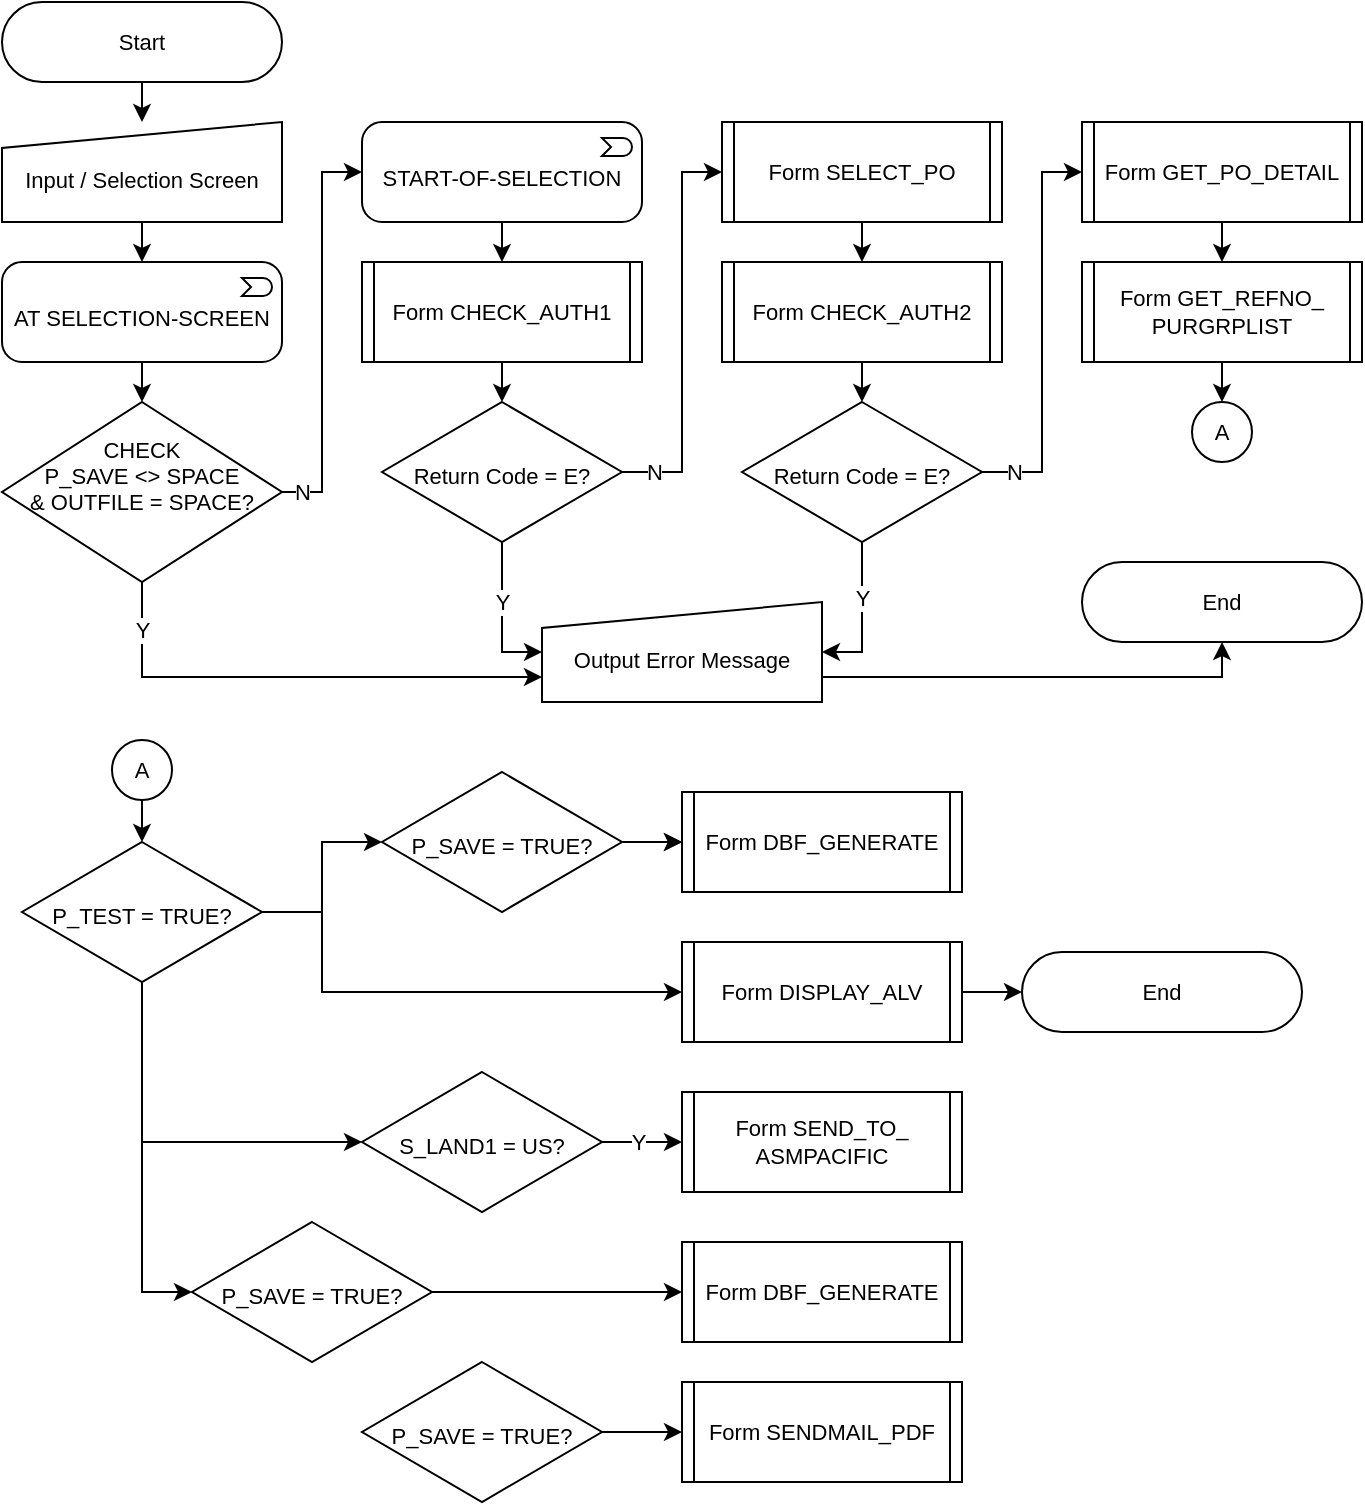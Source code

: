 <mxfile version="23.1.1" type="github">
  <diagram name="Page-1" id="eDOrAsLSd2snkXvP3JC_">
    <mxGraphModel dx="786" dy="477" grid="1" gridSize="10" guides="1" tooltips="1" connect="1" arrows="1" fold="1" page="1" pageScale="1" pageWidth="1169" pageHeight="827" math="0" shadow="0">
      <root>
        <mxCell id="0" />
        <mxCell id="1" parent="0" />
        <mxCell id="2j7GwoUURgKt9Ce0QU_s-8" style="edgeStyle=orthogonalEdgeStyle;rounded=0;orthogonalLoop=1;jettySize=auto;html=1;exitX=0.5;exitY=0.5;exitDx=0;exitDy=20;exitPerimeter=0;entryX=0.5;entryY=0;entryDx=0;entryDy=0;" edge="1" parent="1" source="2j7GwoUURgKt9Ce0QU_s-2" target="2j7GwoUURgKt9Ce0QU_s-3">
          <mxGeometry relative="1" as="geometry" />
        </mxCell>
        <mxCell id="2j7GwoUURgKt9Ce0QU_s-2" value="Start" style="html=1;dashed=0;whiteSpace=wrap;shape=mxgraph.dfd.start;fontSize=11;" vertex="1" parent="1">
          <mxGeometry x="80" y="20" width="140" height="40" as="geometry" />
        </mxCell>
        <mxCell id="2j7GwoUURgKt9Ce0QU_s-3" value="Input / Selection Screen" style="shape=manualInput;whiteSpace=wrap;html=1;fontSize=11;size=13;spacingTop=7;" vertex="1" parent="1">
          <mxGeometry x="80" y="80" width="140" height="50" as="geometry" />
        </mxCell>
        <mxCell id="2j7GwoUURgKt9Ce0QU_s-37" style="edgeStyle=orthogonalEdgeStyle;rounded=0;orthogonalLoop=1;jettySize=auto;html=1;exitX=0.5;exitY=1;exitDx=0;exitDy=0;exitPerimeter=0;entryX=0.5;entryY=0;entryDx=0;entryDy=0;" edge="1" parent="1" source="2j7GwoUURgKt9Ce0QU_s-5">
          <mxGeometry relative="1" as="geometry">
            <mxPoint x="150" y="220" as="targetPoint" />
          </mxGeometry>
        </mxCell>
        <mxCell id="2j7GwoUURgKt9Ce0QU_s-5" value="AT SELECTION-SCREEN" style="html=1;outlineConnect=0;whiteSpace=wrap;fillColor=default;shape=mxgraph.archimate3.application;appType=event;archiType=rounded;gradientColor=none;fontSize=11;spacingTop=5;" vertex="1" parent="1">
          <mxGeometry x="80" y="150" width="140" height="50" as="geometry" />
        </mxCell>
        <mxCell id="2j7GwoUURgKt9Ce0QU_s-9" style="edgeStyle=orthogonalEdgeStyle;rounded=0;orthogonalLoop=1;jettySize=auto;html=1;exitX=0.5;exitY=1;exitDx=0;exitDy=0;entryX=0.5;entryY=0;entryDx=0;entryDy=0;entryPerimeter=0;" edge="1" parent="1" source="2j7GwoUURgKt9Ce0QU_s-3" target="2j7GwoUURgKt9Ce0QU_s-5">
          <mxGeometry relative="1" as="geometry" />
        </mxCell>
        <mxCell id="2j7GwoUURgKt9Ce0QU_s-11" value="Output Error Message" style="shape=manualInput;whiteSpace=wrap;html=1;fontSize=11;size=13;spacingTop=7;" vertex="1" parent="1">
          <mxGeometry x="350" y="320" width="140" height="50" as="geometry" />
        </mxCell>
        <mxCell id="2j7GwoUURgKt9Ce0QU_s-13" value="End" style="html=1;dashed=0;whiteSpace=wrap;shape=mxgraph.dfd.start;fontSize=11;" vertex="1" parent="1">
          <mxGeometry x="620" y="300" width="140" height="40" as="geometry" />
        </mxCell>
        <mxCell id="2j7GwoUURgKt9Ce0QU_s-26" style="edgeStyle=orthogonalEdgeStyle;rounded=0;orthogonalLoop=1;jettySize=auto;html=1;exitX=0.5;exitY=1;exitDx=0;exitDy=0;exitPerimeter=0;entryX=0.5;entryY=0;entryDx=0;entryDy=0;" edge="1" parent="1" source="2j7GwoUURgKt9Ce0QU_s-18" target="2j7GwoUURgKt9Ce0QU_s-21">
          <mxGeometry relative="1" as="geometry" />
        </mxCell>
        <mxCell id="2j7GwoUURgKt9Ce0QU_s-18" value="START-OF-SELECTION" style="html=1;outlineConnect=0;whiteSpace=wrap;fillColor=default;shape=mxgraph.archimate3.application;appType=event;archiType=rounded;gradientColor=none;fontSize=11;spacingTop=5;" vertex="1" parent="1">
          <mxGeometry x="260" y="80" width="140" height="50" as="geometry" />
        </mxCell>
        <mxCell id="2j7GwoUURgKt9Ce0QU_s-27" style="edgeStyle=orthogonalEdgeStyle;rounded=0;orthogonalLoop=1;jettySize=auto;html=1;exitX=0.5;exitY=1;exitDx=0;exitDy=0;entryX=0.5;entryY=0;entryDx=0;entryDy=0;" edge="1" parent="1" source="2j7GwoUURgKt9Ce0QU_s-21" target="2j7GwoUURgKt9Ce0QU_s-25">
          <mxGeometry relative="1" as="geometry" />
        </mxCell>
        <mxCell id="2j7GwoUURgKt9Ce0QU_s-21" value="&lt;font style=&quot;font-size: 11px;&quot;&gt;Form CHECK_AUTH1&lt;br&gt;&lt;/font&gt;" style="shape=process;whiteSpace=wrap;html=1;backgroundOutline=1;fontSize=11;size=0.042;" vertex="1" parent="1">
          <mxGeometry x="260" y="150" width="140" height="50" as="geometry" />
        </mxCell>
        <mxCell id="2j7GwoUURgKt9Ce0QU_s-30" style="edgeStyle=orthogonalEdgeStyle;rounded=0;orthogonalLoop=1;jettySize=auto;html=1;exitX=0.5;exitY=1;exitDx=0;exitDy=0;entryX=0.5;entryY=0;entryDx=0;entryDy=0;" edge="1" parent="1" source="2j7GwoUURgKt9Ce0QU_s-22" target="2j7GwoUURgKt9Ce0QU_s-23">
          <mxGeometry relative="1" as="geometry" />
        </mxCell>
        <mxCell id="2j7GwoUURgKt9Ce0QU_s-22" value="&lt;font style=&quot;font-size: 11px;&quot;&gt;Form SELECT_PO&lt;br&gt;&lt;/font&gt;" style="shape=process;whiteSpace=wrap;html=1;backgroundOutline=1;fontSize=11;size=0.042;" vertex="1" parent="1">
          <mxGeometry x="440" y="80" width="140" height="50" as="geometry" />
        </mxCell>
        <mxCell id="2j7GwoUURgKt9Ce0QU_s-31" style="edgeStyle=orthogonalEdgeStyle;rounded=0;orthogonalLoop=1;jettySize=auto;html=1;exitX=0.5;exitY=1;exitDx=0;exitDy=0;entryX=0.5;entryY=0;entryDx=0;entryDy=0;" edge="1" parent="1" source="2j7GwoUURgKt9Ce0QU_s-23" target="2j7GwoUURgKt9Ce0QU_s-28">
          <mxGeometry relative="1" as="geometry" />
        </mxCell>
        <mxCell id="2j7GwoUURgKt9Ce0QU_s-23" value="&lt;font style=&quot;font-size: 11px;&quot;&gt;Form CHECK_AUTH2&lt;br&gt;&lt;/font&gt;" style="shape=process;whiteSpace=wrap;html=1;backgroundOutline=1;fontSize=11;size=0.042;" vertex="1" parent="1">
          <mxGeometry x="440" y="150" width="140" height="50" as="geometry" />
        </mxCell>
        <mxCell id="2j7GwoUURgKt9Ce0QU_s-29" style="edgeStyle=orthogonalEdgeStyle;rounded=0;orthogonalLoop=1;jettySize=auto;html=1;exitX=1;exitY=0.5;exitDx=0;exitDy=0;entryX=0;entryY=0.5;entryDx=0;entryDy=0;" edge="1" parent="1" source="2j7GwoUURgKt9Ce0QU_s-25" target="2j7GwoUURgKt9Ce0QU_s-22">
          <mxGeometry relative="1" as="geometry">
            <Array as="points">
              <mxPoint x="420" y="255" />
              <mxPoint x="420" y="105" />
            </Array>
          </mxGeometry>
        </mxCell>
        <mxCell id="2j7GwoUURgKt9Ce0QU_s-61" value="N" style="edgeLabel;html=1;align=center;verticalAlign=middle;resizable=0;points=[];" vertex="1" connectable="0" parent="2j7GwoUURgKt9Ce0QU_s-29">
          <mxGeometry x="-0.84" relative="1" as="geometry">
            <mxPoint as="offset" />
          </mxGeometry>
        </mxCell>
        <mxCell id="2j7GwoUURgKt9Ce0QU_s-46" style="edgeStyle=orthogonalEdgeStyle;rounded=0;orthogonalLoop=1;jettySize=auto;html=1;exitX=0.5;exitY=1;exitDx=0;exitDy=0;entryX=0;entryY=0.5;entryDx=0;entryDy=0;" edge="1" parent="1" source="2j7GwoUURgKt9Ce0QU_s-25" target="2j7GwoUURgKt9Ce0QU_s-11">
          <mxGeometry relative="1" as="geometry" />
        </mxCell>
        <mxCell id="2j7GwoUURgKt9Ce0QU_s-59" value="Y" style="edgeLabel;html=1;align=center;verticalAlign=middle;resizable=0;points=[];" vertex="1" connectable="0" parent="2j7GwoUURgKt9Ce0QU_s-46">
          <mxGeometry x="-0.218" relative="1" as="geometry">
            <mxPoint as="offset" />
          </mxGeometry>
        </mxCell>
        <mxCell id="2j7GwoUURgKt9Ce0QU_s-25" value="Return Code = E?" style="rhombus;whiteSpace=wrap;html=1;fontSize=11;spacingTop=3;" vertex="1" parent="1">
          <mxGeometry x="270" y="220" width="120" height="70" as="geometry" />
        </mxCell>
        <mxCell id="2j7GwoUURgKt9Ce0QU_s-50" style="edgeStyle=orthogonalEdgeStyle;rounded=0;orthogonalLoop=1;jettySize=auto;html=1;exitX=1;exitY=0.5;exitDx=0;exitDy=0;entryX=0;entryY=0.5;entryDx=0;entryDy=0;" edge="1" parent="1" source="2j7GwoUURgKt9Ce0QU_s-28" target="2j7GwoUURgKt9Ce0QU_s-40">
          <mxGeometry relative="1" as="geometry">
            <Array as="points">
              <mxPoint x="600" y="255" />
              <mxPoint x="600" y="105" />
            </Array>
          </mxGeometry>
        </mxCell>
        <mxCell id="2j7GwoUURgKt9Ce0QU_s-62" value="N" style="edgeLabel;html=1;align=center;verticalAlign=middle;resizable=0;points=[];" vertex="1" connectable="0" parent="2j7GwoUURgKt9Ce0QU_s-50">
          <mxGeometry x="-0.84" relative="1" as="geometry">
            <mxPoint as="offset" />
          </mxGeometry>
        </mxCell>
        <mxCell id="2j7GwoUURgKt9Ce0QU_s-53" style="edgeStyle=orthogonalEdgeStyle;rounded=0;orthogonalLoop=1;jettySize=auto;html=1;exitX=0.5;exitY=1;exitDx=0;exitDy=0;entryX=1;entryY=0.5;entryDx=0;entryDy=0;" edge="1" parent="1" source="2j7GwoUURgKt9Ce0QU_s-28" target="2j7GwoUURgKt9Ce0QU_s-11">
          <mxGeometry relative="1" as="geometry" />
        </mxCell>
        <mxCell id="2j7GwoUURgKt9Ce0QU_s-60" value="Y" style="edgeLabel;html=1;align=center;verticalAlign=middle;resizable=0;points=[];" vertex="1" connectable="0" parent="2j7GwoUURgKt9Ce0QU_s-53">
          <mxGeometry x="-0.271" relative="1" as="geometry">
            <mxPoint as="offset" />
          </mxGeometry>
        </mxCell>
        <mxCell id="2j7GwoUURgKt9Ce0QU_s-28" value="Return Code = E?" style="rhombus;whiteSpace=wrap;html=1;fontSize=11;spacingTop=3;" vertex="1" parent="1">
          <mxGeometry x="450" y="220" width="120" height="70" as="geometry" />
        </mxCell>
        <mxCell id="2j7GwoUURgKt9Ce0QU_s-51" style="edgeStyle=orthogonalEdgeStyle;rounded=0;orthogonalLoop=1;jettySize=auto;html=1;exitX=0.5;exitY=1;exitDx=0;exitDy=0;entryX=0.5;entryY=0;entryDx=0;entryDy=0;" edge="1" parent="1" source="2j7GwoUURgKt9Ce0QU_s-40" target="2j7GwoUURgKt9Ce0QU_s-41">
          <mxGeometry relative="1" as="geometry" />
        </mxCell>
        <mxCell id="2j7GwoUURgKt9Ce0QU_s-40" value="&lt;font style=&quot;font-size: 11px;&quot;&gt;Form GET_PO_DETAIL&lt;br&gt;&lt;/font&gt;" style="shape=process;whiteSpace=wrap;html=1;backgroundOutline=1;fontSize=11;size=0.042;" vertex="1" parent="1">
          <mxGeometry x="620" y="80" width="140" height="50" as="geometry" />
        </mxCell>
        <mxCell id="2j7GwoUURgKt9Ce0QU_s-73" style="edgeStyle=orthogonalEdgeStyle;rounded=0;orthogonalLoop=1;jettySize=auto;html=1;exitX=0.5;exitY=1;exitDx=0;exitDy=0;entryX=0.5;entryY=0;entryDx=0;entryDy=0;" edge="1" parent="1" source="2j7GwoUURgKt9Ce0QU_s-41" target="2j7GwoUURgKt9Ce0QU_s-72">
          <mxGeometry relative="1" as="geometry" />
        </mxCell>
        <mxCell id="2j7GwoUURgKt9Ce0QU_s-41" value="&lt;font style=&quot;font-size: 11px;&quot;&gt;Form GET_REFNO_&lt;br&gt;PURGRPLIST&lt;br&gt;&lt;/font&gt;" style="shape=process;whiteSpace=wrap;html=1;backgroundOutline=1;fontSize=11;size=0.042;" vertex="1" parent="1">
          <mxGeometry x="620" y="150" width="140" height="50" as="geometry" />
        </mxCell>
        <mxCell id="2j7GwoUURgKt9Ce0QU_s-68" style="edgeStyle=orthogonalEdgeStyle;rounded=0;orthogonalLoop=1;jettySize=auto;html=1;exitX=0.5;exitY=1;exitDx=0;exitDy=0;entryX=0;entryY=0.75;entryDx=0;entryDy=0;" edge="1" parent="1" source="2j7GwoUURgKt9Ce0QU_s-67" target="2j7GwoUURgKt9Ce0QU_s-11">
          <mxGeometry relative="1" as="geometry" />
        </mxCell>
        <mxCell id="2j7GwoUURgKt9Ce0QU_s-71" value="Y" style="edgeLabel;html=1;align=center;verticalAlign=middle;resizable=0;points=[];" vertex="1" connectable="0" parent="2j7GwoUURgKt9Ce0QU_s-68">
          <mxGeometry x="-0.806" relative="1" as="geometry">
            <mxPoint as="offset" />
          </mxGeometry>
        </mxCell>
        <mxCell id="2j7GwoUURgKt9Ce0QU_s-67" value="CHECK&lt;br style=&quot;font-size: 11px;&quot;&gt;P_SAVE &amp;lt;&amp;gt; SPACE&lt;br style=&quot;font-size: 11px;&quot;&gt;&amp;amp; OUTFILE = SPACE?" style="rhombus;whiteSpace=wrap;html=1;fontSize=11;spacingTop=-16;" vertex="1" parent="1">
          <mxGeometry x="80" y="220" width="140" height="90" as="geometry" />
        </mxCell>
        <mxCell id="2j7GwoUURgKt9Ce0QU_s-69" style="edgeStyle=orthogonalEdgeStyle;rounded=0;orthogonalLoop=1;jettySize=auto;html=1;exitX=1;exitY=0.5;exitDx=0;exitDy=0;entryX=0;entryY=0.5;entryDx=0;entryDy=0;entryPerimeter=0;" edge="1" parent="1" source="2j7GwoUURgKt9Ce0QU_s-67" target="2j7GwoUURgKt9Ce0QU_s-18">
          <mxGeometry relative="1" as="geometry" />
        </mxCell>
        <mxCell id="2j7GwoUURgKt9Ce0QU_s-70" value="N" style="edgeLabel;html=1;align=center;verticalAlign=middle;resizable=0;points=[];" vertex="1" connectable="0" parent="2j7GwoUURgKt9Ce0QU_s-69">
          <mxGeometry x="-0.9" relative="1" as="geometry">
            <mxPoint as="offset" />
          </mxGeometry>
        </mxCell>
        <mxCell id="2j7GwoUURgKt9Ce0QU_s-72" value="&lt;font style=&quot;font-size: 11px;&quot;&gt;A&lt;/font&gt;" style="ellipse;whiteSpace=wrap;html=1;aspect=fixed;" vertex="1" parent="1">
          <mxGeometry x="675" y="220" width="30" height="30" as="geometry" />
        </mxCell>
        <mxCell id="2j7GwoUURgKt9Ce0QU_s-79" style="edgeStyle=orthogonalEdgeStyle;rounded=0;orthogonalLoop=1;jettySize=auto;html=1;exitX=0.5;exitY=1;exitDx=0;exitDy=0;entryX=0.5;entryY=0;entryDx=0;entryDy=0;" edge="1" parent="1" source="2j7GwoUURgKt9Ce0QU_s-74" target="2j7GwoUURgKt9Ce0QU_s-78">
          <mxGeometry relative="1" as="geometry" />
        </mxCell>
        <mxCell id="2j7GwoUURgKt9Ce0QU_s-74" value="&lt;font style=&quot;font-size: 11px;&quot;&gt;A&lt;/font&gt;" style="ellipse;whiteSpace=wrap;html=1;aspect=fixed;" vertex="1" parent="1">
          <mxGeometry x="135" y="389" width="30" height="30" as="geometry" />
        </mxCell>
        <mxCell id="2j7GwoUURgKt9Ce0QU_s-75" style="edgeStyle=orthogonalEdgeStyle;rounded=0;orthogonalLoop=1;jettySize=auto;html=1;exitX=1;exitY=0.75;exitDx=0;exitDy=0;entryX=0.5;entryY=0.5;entryDx=0;entryDy=20;entryPerimeter=0;" edge="1" parent="1" source="2j7GwoUURgKt9Ce0QU_s-11" target="2j7GwoUURgKt9Ce0QU_s-13">
          <mxGeometry relative="1" as="geometry">
            <Array as="points">
              <mxPoint x="690" y="358" />
            </Array>
          </mxGeometry>
        </mxCell>
        <mxCell id="2j7GwoUURgKt9Ce0QU_s-90" style="edgeStyle=orthogonalEdgeStyle;rounded=0;orthogonalLoop=1;jettySize=auto;html=1;exitX=1;exitY=0.5;exitDx=0;exitDy=0;entryX=0;entryY=0.5;entryDx=0;entryDy=0;" edge="1" parent="1" source="2j7GwoUURgKt9Ce0QU_s-78" target="2j7GwoUURgKt9Ce0QU_s-85">
          <mxGeometry relative="1" as="geometry">
            <Array as="points">
              <mxPoint x="240" y="475" />
              <mxPoint x="240" y="515" />
            </Array>
          </mxGeometry>
        </mxCell>
        <mxCell id="2j7GwoUURgKt9Ce0QU_s-100" style="edgeStyle=orthogonalEdgeStyle;rounded=0;orthogonalLoop=1;jettySize=auto;html=1;exitX=0.5;exitY=1;exitDx=0;exitDy=0;entryX=0;entryY=0.5;entryDx=0;entryDy=0;" edge="1" parent="1" source="2j7GwoUURgKt9Ce0QU_s-78" target="2j7GwoUURgKt9Ce0QU_s-94">
          <mxGeometry relative="1" as="geometry" />
        </mxCell>
        <mxCell id="2j7GwoUURgKt9Ce0QU_s-104" style="edgeStyle=orthogonalEdgeStyle;rounded=0;orthogonalLoop=1;jettySize=auto;html=1;exitX=0.5;exitY=1;exitDx=0;exitDy=0;entryX=0;entryY=0.5;entryDx=0;entryDy=0;" edge="1" parent="1" source="2j7GwoUURgKt9Ce0QU_s-78" target="2j7GwoUURgKt9Ce0QU_s-103">
          <mxGeometry relative="1" as="geometry" />
        </mxCell>
        <mxCell id="2j7GwoUURgKt9Ce0QU_s-110" style="edgeStyle=orthogonalEdgeStyle;rounded=0;orthogonalLoop=1;jettySize=auto;html=1;exitX=1;exitY=0.5;exitDx=0;exitDy=0;entryX=0;entryY=0.5;entryDx=0;entryDy=0;" edge="1" parent="1" source="2j7GwoUURgKt9Ce0QU_s-78" target="2j7GwoUURgKt9Ce0QU_s-80">
          <mxGeometry relative="1" as="geometry" />
        </mxCell>
        <mxCell id="2j7GwoUURgKt9Ce0QU_s-78" value="P_TEST = TRUE?" style="rhombus;whiteSpace=wrap;html=1;fontSize=11;spacingTop=3;" vertex="1" parent="1">
          <mxGeometry x="90" y="440" width="120" height="70" as="geometry" />
        </mxCell>
        <mxCell id="2j7GwoUURgKt9Ce0QU_s-88" style="edgeStyle=orthogonalEdgeStyle;rounded=0;orthogonalLoop=1;jettySize=auto;html=1;exitX=1;exitY=0.5;exitDx=0;exitDy=0;entryX=0;entryY=0.5;entryDx=0;entryDy=0;" edge="1" parent="1" target="2j7GwoUURgKt9Ce0QU_s-84">
          <mxGeometry relative="1" as="geometry">
            <mxPoint x="390" y="440" as="sourcePoint" />
          </mxGeometry>
        </mxCell>
        <mxCell id="2j7GwoUURgKt9Ce0QU_s-91" value="" style="edgeStyle=orthogonalEdgeStyle;rounded=0;orthogonalLoop=1;jettySize=auto;html=1;" edge="1" parent="1" source="2j7GwoUURgKt9Ce0QU_s-80" target="2j7GwoUURgKt9Ce0QU_s-84">
          <mxGeometry relative="1" as="geometry" />
        </mxCell>
        <mxCell id="2j7GwoUURgKt9Ce0QU_s-80" value="P_SAVE = TRUE?" style="rhombus;whiteSpace=wrap;html=1;fontSize=11;spacingTop=3;" vertex="1" parent="1">
          <mxGeometry x="270" y="405" width="120" height="70" as="geometry" />
        </mxCell>
        <mxCell id="2j7GwoUURgKt9Ce0QU_s-84" value="&lt;font style=&quot;font-size: 11px;&quot;&gt;Form DBF_GENERATE&lt;br&gt;&lt;/font&gt;" style="shape=process;whiteSpace=wrap;html=1;backgroundOutline=1;fontSize=11;size=0.042;" vertex="1" parent="1">
          <mxGeometry x="420" y="415" width="140" height="50" as="geometry" />
        </mxCell>
        <mxCell id="2j7GwoUURgKt9Ce0QU_s-85" value="&lt;font style=&quot;font-size: 11px;&quot;&gt;Form DISPLAY_ALV&lt;br&gt;&lt;/font&gt;" style="shape=process;whiteSpace=wrap;html=1;backgroundOutline=1;fontSize=11;size=0.042;" vertex="1" parent="1">
          <mxGeometry x="420" y="490" width="140" height="50" as="geometry" />
        </mxCell>
        <mxCell id="2j7GwoUURgKt9Ce0QU_s-96" style="edgeStyle=orthogonalEdgeStyle;rounded=0;orthogonalLoop=1;jettySize=auto;html=1;exitX=1;exitY=0.5;exitDx=0;exitDy=0;entryX=0;entryY=0.5;entryDx=0;entryDy=0;" edge="1" parent="1" source="2j7GwoUURgKt9Ce0QU_s-94" target="2j7GwoUURgKt9Ce0QU_s-95">
          <mxGeometry relative="1" as="geometry" />
        </mxCell>
        <mxCell id="2j7GwoUURgKt9Ce0QU_s-99" value="Y" style="edgeLabel;html=1;align=center;verticalAlign=middle;resizable=0;points=[];" vertex="1" connectable="0" parent="2j7GwoUURgKt9Ce0QU_s-96">
          <mxGeometry x="-0.093" relative="1" as="geometry">
            <mxPoint as="offset" />
          </mxGeometry>
        </mxCell>
        <mxCell id="2j7GwoUURgKt9Ce0QU_s-94" value="S_LAND1 = US?" style="rhombus;whiteSpace=wrap;html=1;fontSize=11;spacingTop=3;" vertex="1" parent="1">
          <mxGeometry x="260" y="555" width="120" height="70" as="geometry" />
        </mxCell>
        <mxCell id="2j7GwoUURgKt9Ce0QU_s-95" value="&lt;font style=&quot;font-size: 11px;&quot;&gt;Form SEND_TO_&lt;br&gt;ASMPACIFIC&lt;br&gt;&lt;/font&gt;" style="shape=process;whiteSpace=wrap;html=1;backgroundOutline=1;fontSize=11;size=0.042;" vertex="1" parent="1">
          <mxGeometry x="420" y="565" width="140" height="50" as="geometry" />
        </mxCell>
        <mxCell id="2j7GwoUURgKt9Ce0QU_s-101" value="End" style="html=1;dashed=0;whiteSpace=wrap;shape=mxgraph.dfd.start;fontSize=11;" vertex="1" parent="1">
          <mxGeometry x="590" y="495" width="140" height="40" as="geometry" />
        </mxCell>
        <mxCell id="2j7GwoUURgKt9Ce0QU_s-102" style="edgeStyle=orthogonalEdgeStyle;rounded=0;orthogonalLoop=1;jettySize=auto;html=1;exitX=1;exitY=0.5;exitDx=0;exitDy=0;entryX=0;entryY=0.5;entryDx=0;entryDy=0;entryPerimeter=0;" edge="1" parent="1" source="2j7GwoUURgKt9Ce0QU_s-85" target="2j7GwoUURgKt9Ce0QU_s-101">
          <mxGeometry relative="1" as="geometry" />
        </mxCell>
        <mxCell id="2j7GwoUURgKt9Ce0QU_s-107" style="edgeStyle=orthogonalEdgeStyle;rounded=0;orthogonalLoop=1;jettySize=auto;html=1;exitX=1;exitY=0.5;exitDx=0;exitDy=0;entryX=0;entryY=0.5;entryDx=0;entryDy=0;" edge="1" parent="1" source="2j7GwoUURgKt9Ce0QU_s-103" target="2j7GwoUURgKt9Ce0QU_s-106">
          <mxGeometry relative="1" as="geometry" />
        </mxCell>
        <mxCell id="2j7GwoUURgKt9Ce0QU_s-103" value="P_SAVE = TRUE?" style="rhombus;whiteSpace=wrap;html=1;fontSize=11;spacingTop=3;" vertex="1" parent="1">
          <mxGeometry x="175" y="630" width="120" height="70" as="geometry" />
        </mxCell>
        <mxCell id="2j7GwoUURgKt9Ce0QU_s-106" value="&lt;font style=&quot;font-size: 11px;&quot;&gt;Form DBF_GENERATE&lt;br&gt;&lt;/font&gt;" style="shape=process;whiteSpace=wrap;html=1;backgroundOutline=1;fontSize=11;size=0.042;" vertex="1" parent="1">
          <mxGeometry x="420" y="640" width="140" height="50" as="geometry" />
        </mxCell>
        <mxCell id="2j7GwoUURgKt9Ce0QU_s-114" style="edgeStyle=orthogonalEdgeStyle;rounded=0;orthogonalLoop=1;jettySize=auto;html=1;exitX=1;exitY=0.5;exitDx=0;exitDy=0;entryX=0;entryY=0.5;entryDx=0;entryDy=0;" edge="1" parent="1" source="2j7GwoUURgKt9Ce0QU_s-109" target="2j7GwoUURgKt9Ce0QU_s-113">
          <mxGeometry relative="1" as="geometry" />
        </mxCell>
        <mxCell id="2j7GwoUURgKt9Ce0QU_s-109" value="P_SAVE = TRUE?" style="rhombus;whiteSpace=wrap;html=1;fontSize=11;spacingTop=3;" vertex="1" parent="1">
          <mxGeometry x="260" y="700" width="120" height="70" as="geometry" />
        </mxCell>
        <mxCell id="2j7GwoUURgKt9Ce0QU_s-113" value="&lt;font style=&quot;font-size: 11px;&quot;&gt;Form SENDMAIL_PDF&lt;br&gt;&lt;/font&gt;" style="shape=process;whiteSpace=wrap;html=1;backgroundOutline=1;fontSize=11;size=0.042;" vertex="1" parent="1">
          <mxGeometry x="420" y="710" width="140" height="50" as="geometry" />
        </mxCell>
      </root>
    </mxGraphModel>
  </diagram>
</mxfile>
